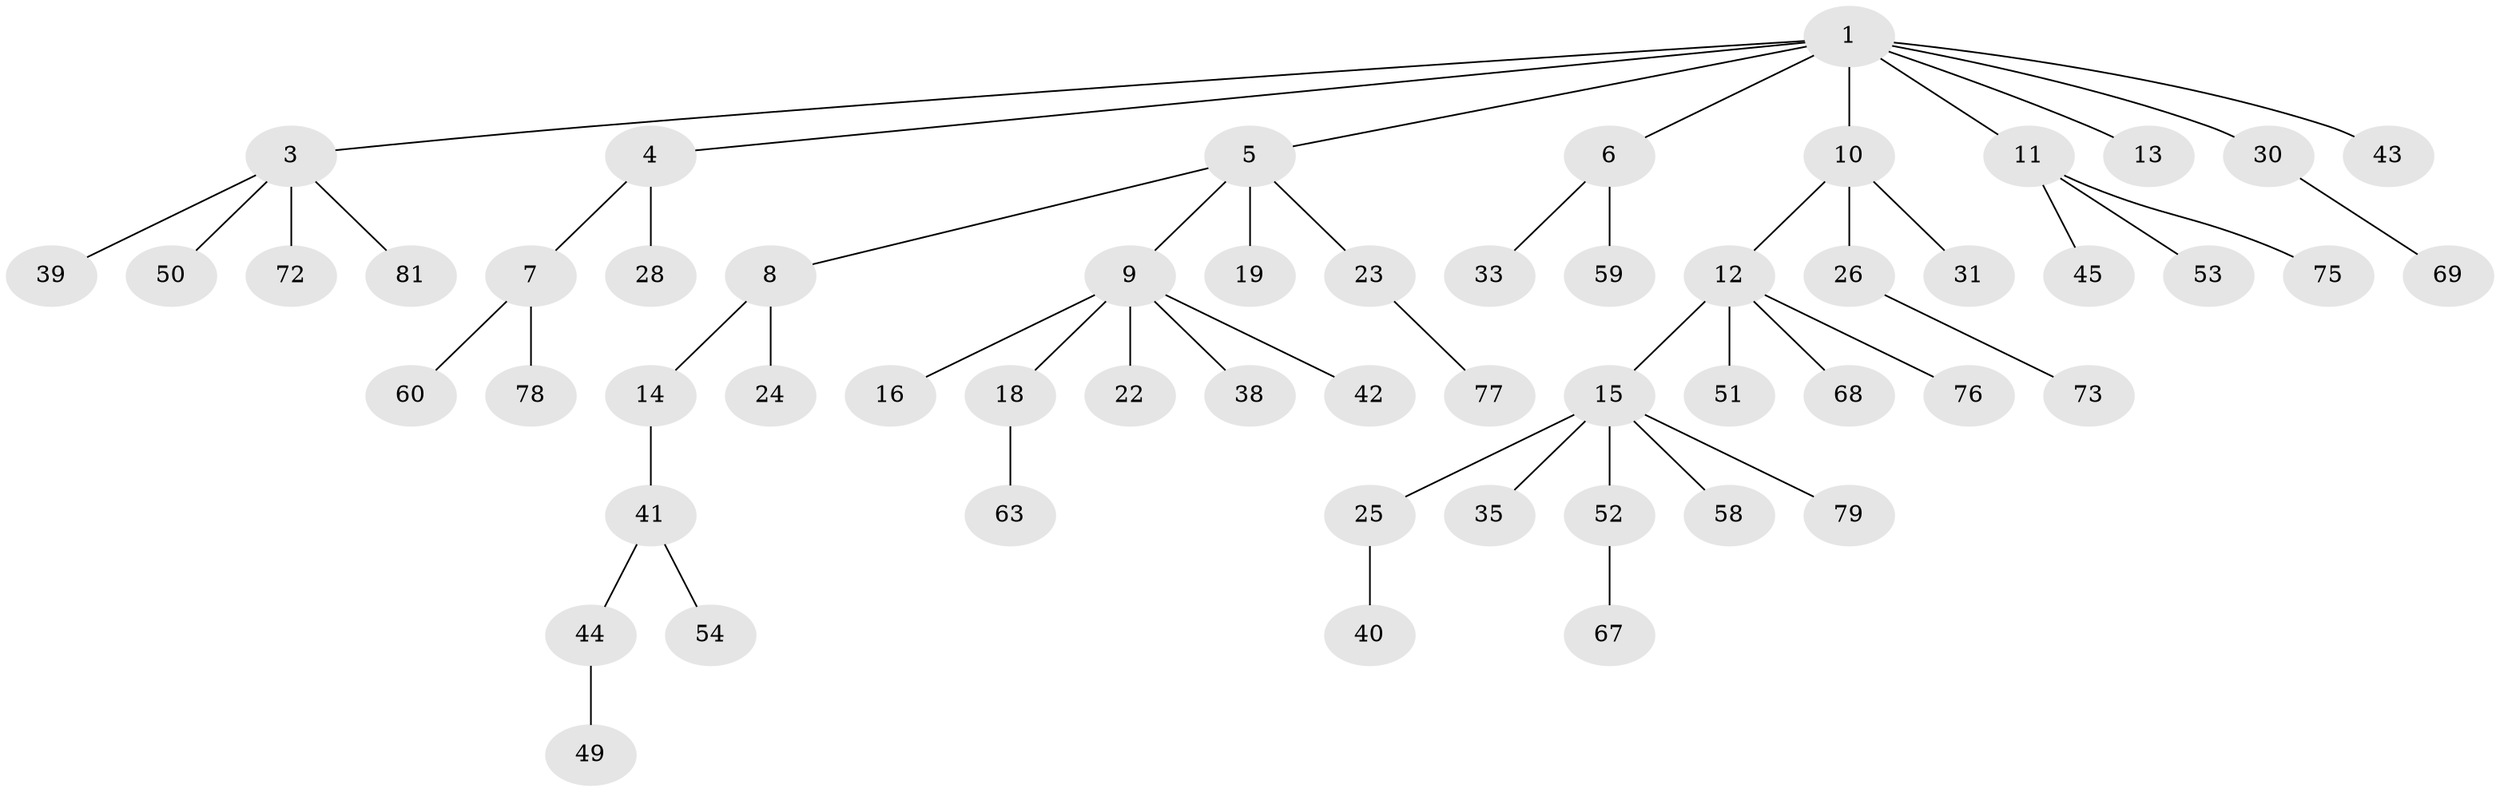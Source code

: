 // original degree distribution, {6: 0.04878048780487805, 5: 0.036585365853658534, 4: 0.06097560975609756, 3: 0.0975609756097561, 1: 0.5487804878048781, 2: 0.2073170731707317}
// Generated by graph-tools (version 1.1) at 2025/11/02/27/25 16:11:25]
// undirected, 56 vertices, 55 edges
graph export_dot {
graph [start="1"]
  node [color=gray90,style=filled];
  1 [super="+2"];
  3 [super="+70"];
  4 [super="+32"];
  5 [super="+17"];
  6;
  7 [super="+20"];
  8 [super="+82"];
  9 [super="+34"];
  10;
  11 [super="+55"];
  12 [super="+27"];
  13;
  14;
  15 [super="+21"];
  16 [super="+46"];
  18 [super="+74"];
  19;
  22 [super="+37"];
  23;
  24 [super="+66"];
  25 [super="+56"];
  26 [super="+29"];
  28;
  30 [super="+36"];
  31;
  33 [super="+47"];
  35;
  38;
  39 [super="+57"];
  40 [super="+62"];
  41 [super="+61"];
  42;
  43;
  44 [super="+48"];
  45;
  49 [super="+65"];
  50;
  51;
  52;
  53;
  54 [super="+64"];
  58;
  59;
  60;
  63 [super="+80"];
  67 [super="+71"];
  68;
  69;
  72;
  73;
  75;
  76;
  77;
  78;
  79;
  81;
  1 -- 4;
  1 -- 6;
  1 -- 10;
  1 -- 13;
  1 -- 30;
  1 -- 3;
  1 -- 5;
  1 -- 43;
  1 -- 11;
  3 -- 39;
  3 -- 50;
  3 -- 72;
  3 -- 81;
  4 -- 7;
  4 -- 28;
  5 -- 8;
  5 -- 9;
  5 -- 19;
  5 -- 23;
  6 -- 33;
  6 -- 59;
  7 -- 78;
  7 -- 60;
  8 -- 14;
  8 -- 24;
  9 -- 16;
  9 -- 18;
  9 -- 22;
  9 -- 38;
  9 -- 42;
  10 -- 12;
  10 -- 26;
  10 -- 31;
  11 -- 45;
  11 -- 53;
  11 -- 75;
  12 -- 15;
  12 -- 68;
  12 -- 76;
  12 -- 51;
  14 -- 41;
  15 -- 35;
  15 -- 52;
  15 -- 25;
  15 -- 58;
  15 -- 79;
  18 -- 63;
  23 -- 77;
  25 -- 40;
  26 -- 73;
  30 -- 69;
  41 -- 44;
  41 -- 54;
  44 -- 49;
  52 -- 67;
}
